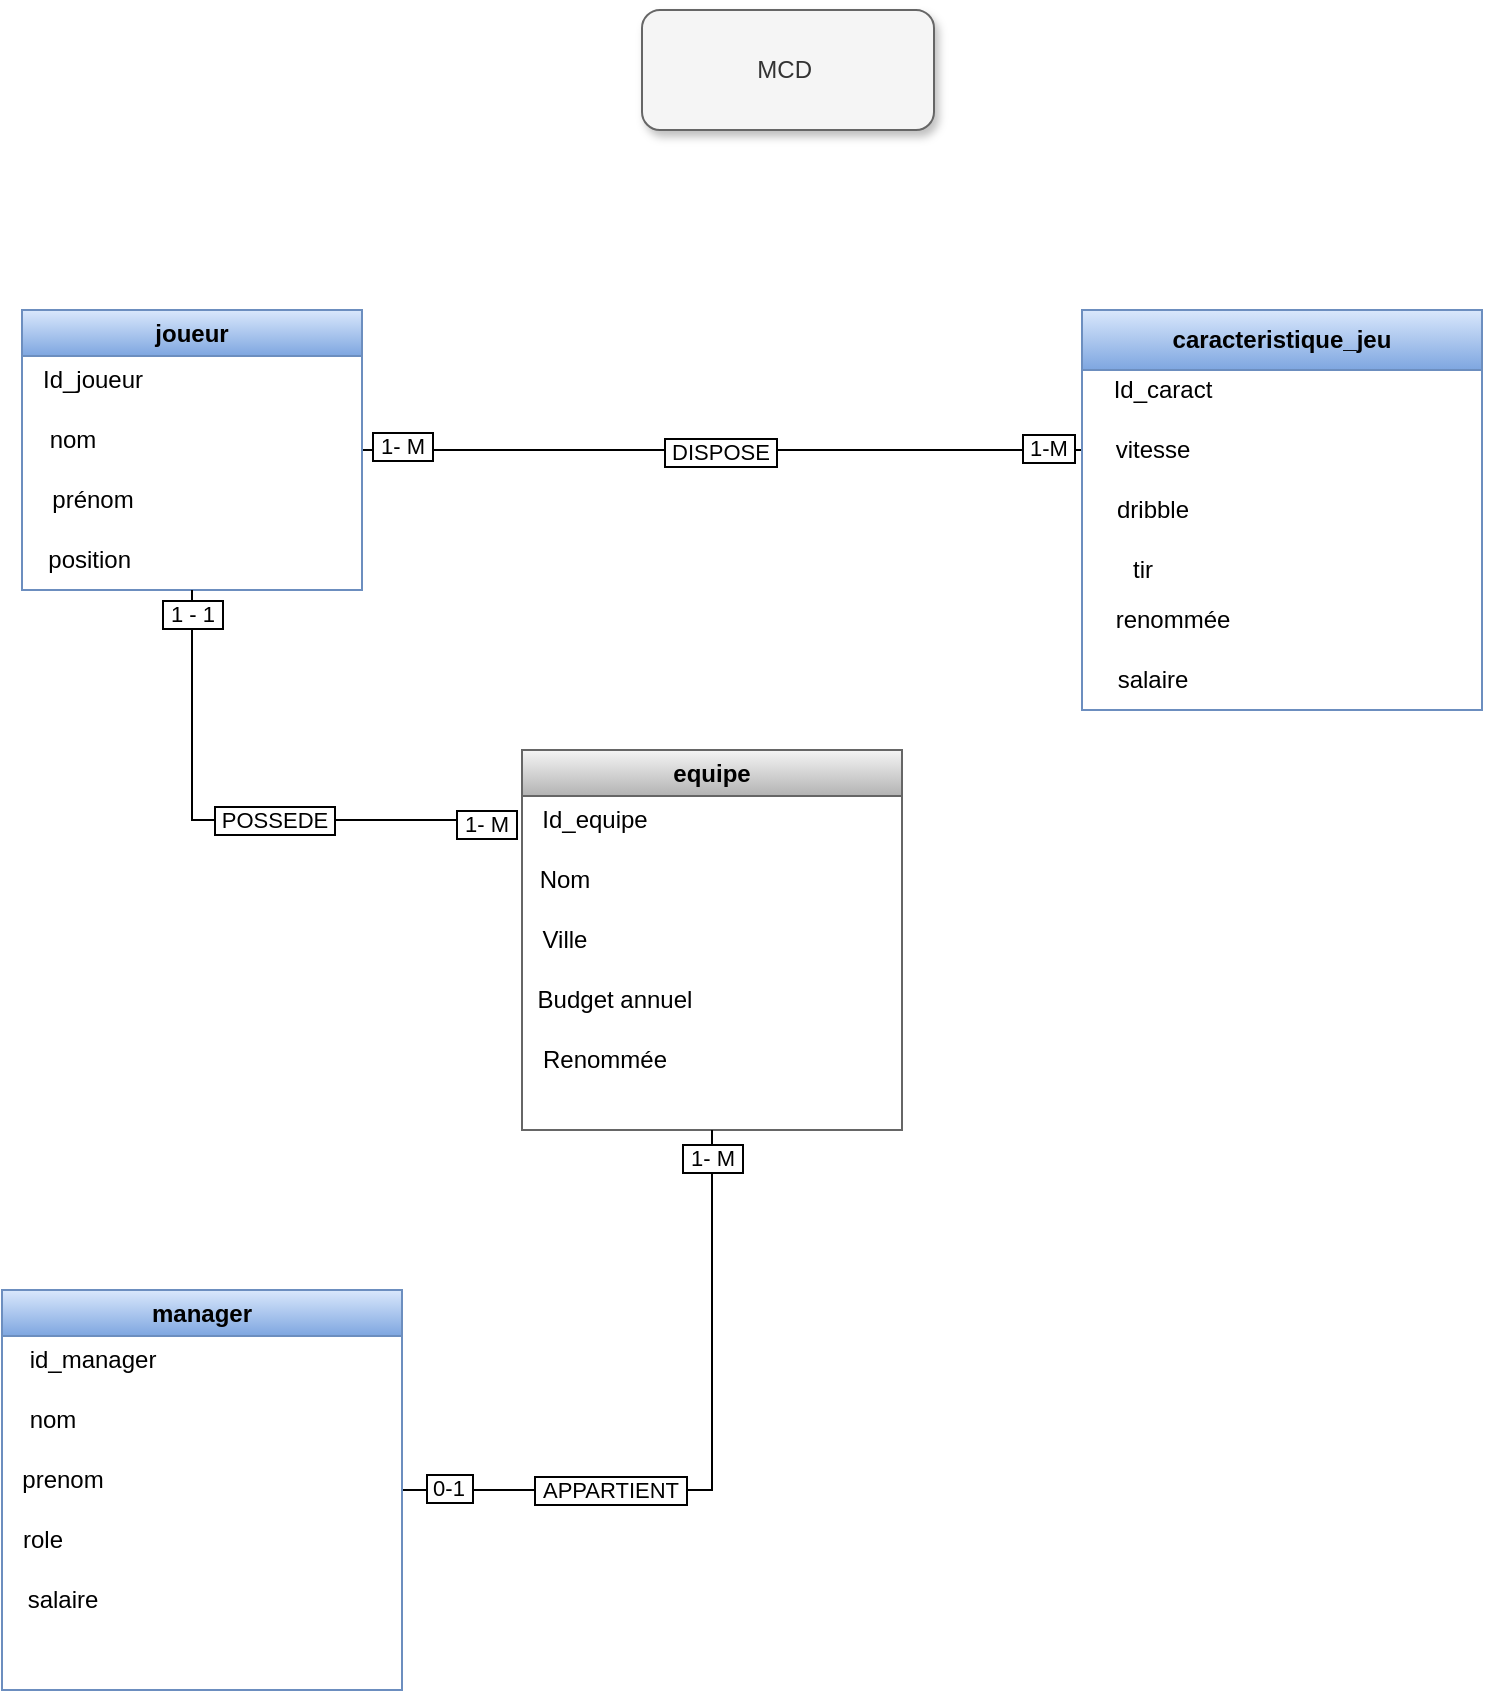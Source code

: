 <mxfile version="21.1.2" type="device" pages="5">
  <diagram name="MCD" id="FoD3ugIlQKQzYnNWBaZu">
    <mxGraphModel dx="1091" dy="638" grid="1" gridSize="10" guides="1" tooltips="1" connect="1" arrows="1" fold="1" page="1" pageScale="1" pageWidth="827" pageHeight="1169" math="0" shadow="0">
      <root>
        <mxCell id="0" />
        <mxCell id="1" parent="0" />
        <mxCell id="hZc3FPvOO6xsJh4Nb4Gx-1" value="MCD&amp;nbsp;" style="rounded=1;whiteSpace=wrap;html=1;align=center;fillColor=#f5f5f5;fontColor=#333333;strokeColor=#666666;shadow=1;" vertex="1" parent="1">
          <mxGeometry x="350" width="146" height="60" as="geometry" />
        </mxCell>
        <mxCell id="hZc3FPvOO6xsJh4Nb4Gx-2" value="equipe" style="swimlane;whiteSpace=wrap;html=1;fillColor=#f5f5f5;gradientColor=#b3b3b3;strokeColor=#666666;" vertex="1" parent="1">
          <mxGeometry x="290" y="370" width="190" height="190" as="geometry" />
        </mxCell>
        <mxCell id="hZc3FPvOO6xsJh4Nb4Gx-3" value="Nom" style="text;html=1;align=center;verticalAlign=middle;resizable=0;points=[];autosize=1;strokeColor=none;fillColor=none;" vertex="1" parent="hZc3FPvOO6xsJh4Nb4Gx-2">
          <mxGeometry x="-4" y="50" width="50" height="30" as="geometry" />
        </mxCell>
        <mxCell id="hZc3FPvOO6xsJh4Nb4Gx-5" value="Ville" style="text;html=1;align=center;verticalAlign=middle;resizable=0;points=[];autosize=1;strokeColor=none;fillColor=none;" vertex="1" parent="hZc3FPvOO6xsJh4Nb4Gx-2">
          <mxGeometry x="-4" y="80" width="50" height="30" as="geometry" />
        </mxCell>
        <mxCell id="hZc3FPvOO6xsJh4Nb4Gx-6" value="Budget annuel" style="text;html=1;align=center;verticalAlign=middle;resizable=0;points=[];autosize=1;strokeColor=none;fillColor=none;" vertex="1" parent="hZc3FPvOO6xsJh4Nb4Gx-2">
          <mxGeometry x="-4" y="110" width="100" height="30" as="geometry" />
        </mxCell>
        <mxCell id="hZc3FPvOO6xsJh4Nb4Gx-7" value="Renommée" style="text;html=1;align=center;verticalAlign=middle;resizable=0;points=[];autosize=1;strokeColor=none;fillColor=none;" vertex="1" parent="hZc3FPvOO6xsJh4Nb4Gx-2">
          <mxGeometry x="-4" y="140" width="90" height="30" as="geometry" />
        </mxCell>
        <mxCell id="hZc3FPvOO6xsJh4Nb4Gx-16" value="Id_equipe" style="text;html=1;align=center;verticalAlign=middle;resizable=0;points=[];autosize=1;strokeColor=none;fillColor=none;" vertex="1" parent="hZc3FPvOO6xsJh4Nb4Gx-2">
          <mxGeometry x="-4" y="20" width="80" height="30" as="geometry" />
        </mxCell>
        <mxCell id="_kCvGKAG-KvqUH6qsrrB-2" style="edgeStyle=orthogonalEdgeStyle;rounded=0;orthogonalLoop=1;jettySize=auto;html=1;endArrow=none;endFill=0;" edge="1" parent="1" source="hZc3FPvOO6xsJh4Nb4Gx-8">
          <mxGeometry relative="1" as="geometry">
            <mxPoint x="570" y="220" as="targetPoint" />
          </mxGeometry>
        </mxCell>
        <mxCell id="_kCvGKAG-KvqUH6qsrrB-3" value="&amp;nbsp;DISPOSE&amp;nbsp;" style="edgeLabel;html=1;align=center;verticalAlign=middle;resizable=0;points=[];labelBorderColor=default;" vertex="1" connectable="0" parent="_kCvGKAG-KvqUH6qsrrB-2">
          <mxGeometry x="0.152" relative="1" as="geometry">
            <mxPoint x="-28" as="offset" />
          </mxGeometry>
        </mxCell>
        <mxCell id="_kCvGKAG-KvqUH6qsrrB-11" value="&amp;nbsp;1- M&amp;nbsp;" style="edgeLabel;html=1;align=center;verticalAlign=middle;resizable=0;points=[];labelBorderColor=default;" vertex="1" connectable="0" parent="_kCvGKAG-KvqUH6qsrrB-2">
          <mxGeometry x="-0.935" y="2" relative="1" as="geometry">
            <mxPoint x="8" as="offset" />
          </mxGeometry>
        </mxCell>
        <mxCell id="_kCvGKAG-KvqUH6qsrrB-12" value="&amp;nbsp;1-M&amp;nbsp;" style="edgeLabel;html=1;align=center;verticalAlign=middle;resizable=0;points=[];labelBorderColor=default;" vertex="1" connectable="0" parent="_kCvGKAG-KvqUH6qsrrB-2">
          <mxGeometry x="0.907" y="1" relative="1" as="geometry">
            <mxPoint as="offset" />
          </mxGeometry>
        </mxCell>
        <mxCell id="hZc3FPvOO6xsJh4Nb4Gx-8" value="joueur" style="swimlane;whiteSpace=wrap;html=1;fillColor=#dae8fc;gradientColor=#7ea6e0;strokeColor=#6c8ebf;" vertex="1" parent="1">
          <mxGeometry x="40" y="150" width="170" height="140" as="geometry" />
        </mxCell>
        <mxCell id="hZc3FPvOO6xsJh4Nb4Gx-10" value="Id_joueur" style="text;html=1;align=center;verticalAlign=middle;resizable=0;points=[];autosize=1;strokeColor=none;fillColor=none;" vertex="1" parent="hZc3FPvOO6xsJh4Nb4Gx-8">
          <mxGeometry y="20" width="70" height="30" as="geometry" />
        </mxCell>
        <mxCell id="hZc3FPvOO6xsJh4Nb4Gx-11" value="nom" style="text;html=1;align=center;verticalAlign=middle;resizable=0;points=[];autosize=1;strokeColor=none;fillColor=none;" vertex="1" parent="hZc3FPvOO6xsJh4Nb4Gx-8">
          <mxGeometry y="50" width="50" height="30" as="geometry" />
        </mxCell>
        <mxCell id="hZc3FPvOO6xsJh4Nb4Gx-12" value="prénom" style="text;html=1;align=center;verticalAlign=middle;resizable=0;points=[];autosize=1;strokeColor=none;fillColor=none;" vertex="1" parent="hZc3FPvOO6xsJh4Nb4Gx-8">
          <mxGeometry x="5" y="80" width="60" height="30" as="geometry" />
        </mxCell>
        <mxCell id="hZc3FPvOO6xsJh4Nb4Gx-13" value="position&amp;nbsp;" style="text;html=1;align=center;verticalAlign=middle;resizable=0;points=[];autosize=1;strokeColor=none;fillColor=none;" vertex="1" parent="hZc3FPvOO6xsJh4Nb4Gx-8">
          <mxGeometry y="110" width="70" height="30" as="geometry" />
        </mxCell>
        <mxCell id="hZc3FPvOO6xsJh4Nb4Gx-17" value="caracteristique_jeu" style="swimlane;whiteSpace=wrap;html=1;align=center;startSize=30;fillColor=#dae8fc;gradientColor=#7ea6e0;strokeColor=#6c8ebf;" vertex="1" parent="1">
          <mxGeometry x="570" y="150" width="200" height="200" as="geometry" />
        </mxCell>
        <mxCell id="hZc3FPvOO6xsJh4Nb4Gx-19" value="Id_caract" style="text;html=1;align=center;verticalAlign=middle;resizable=0;points=[];autosize=1;strokeColor=none;fillColor=none;" vertex="1" parent="hZc3FPvOO6xsJh4Nb4Gx-17">
          <mxGeometry x="5" y="25" width="70" height="30" as="geometry" />
        </mxCell>
        <mxCell id="hZc3FPvOO6xsJh4Nb4Gx-20" value="vitesse" style="text;html=1;align=center;verticalAlign=middle;resizable=0;points=[];autosize=1;strokeColor=none;fillColor=none;" vertex="1" parent="hZc3FPvOO6xsJh4Nb4Gx-17">
          <mxGeometry x="5" y="55" width="60" height="30" as="geometry" />
        </mxCell>
        <mxCell id="hZc3FPvOO6xsJh4Nb4Gx-21" value="dribble" style="text;html=1;align=center;verticalAlign=middle;resizable=0;points=[];autosize=1;strokeColor=none;fillColor=none;" vertex="1" parent="hZc3FPvOO6xsJh4Nb4Gx-17">
          <mxGeometry x="5" y="85" width="60" height="30" as="geometry" />
        </mxCell>
        <mxCell id="hZc3FPvOO6xsJh4Nb4Gx-22" value="tir" style="text;html=1;align=center;verticalAlign=middle;resizable=0;points=[];autosize=1;strokeColor=none;fillColor=none;" vertex="1" parent="hZc3FPvOO6xsJh4Nb4Gx-17">
          <mxGeometry x="15" y="115" width="30" height="30" as="geometry" />
        </mxCell>
        <mxCell id="hZc3FPvOO6xsJh4Nb4Gx-23" value="renommée" style="text;html=1;align=center;verticalAlign=middle;resizable=0;points=[];autosize=1;strokeColor=none;fillColor=none;" vertex="1" parent="hZc3FPvOO6xsJh4Nb4Gx-17">
          <mxGeometry x="5" y="140" width="80" height="30" as="geometry" />
        </mxCell>
        <mxCell id="hZc3FPvOO6xsJh4Nb4Gx-24" value="salaire" style="text;html=1;align=center;verticalAlign=middle;resizable=0;points=[];autosize=1;strokeColor=none;fillColor=none;" vertex="1" parent="hZc3FPvOO6xsJh4Nb4Gx-17">
          <mxGeometry x="5" y="170" width="60" height="30" as="geometry" />
        </mxCell>
        <mxCell id="_kCvGKAG-KvqUH6qsrrB-4" style="edgeStyle=orthogonalEdgeStyle;rounded=0;orthogonalLoop=1;jettySize=auto;html=1;entryX=0.5;entryY=1;entryDx=0;entryDy=0;endArrow=none;endFill=0;" edge="1" parent="1" source="hZc3FPvOO6xsJh4Nb4Gx-26" target="hZc3FPvOO6xsJh4Nb4Gx-2">
          <mxGeometry relative="1" as="geometry" />
        </mxCell>
        <mxCell id="_kCvGKAG-KvqUH6qsrrB-5" value="&amp;nbsp;APPARTIENT&amp;nbsp;" style="edgeLabel;html=1;align=center;verticalAlign=middle;resizable=0;points=[];labelBorderColor=default;" vertex="1" connectable="0" parent="_kCvGKAG-KvqUH6qsrrB-4">
          <mxGeometry x="-0.383" relative="1" as="geometry">
            <mxPoint as="offset" />
          </mxGeometry>
        </mxCell>
        <mxCell id="_kCvGKAG-KvqUH6qsrrB-6" value="&amp;nbsp;0-1&amp;nbsp;" style="edgeLabel;html=1;align=center;verticalAlign=middle;resizable=0;points=[];labelBorderColor=default;" vertex="1" connectable="0" parent="_kCvGKAG-KvqUH6qsrrB-4">
          <mxGeometry x="-0.866" y="1" relative="1" as="geometry">
            <mxPoint as="offset" />
          </mxGeometry>
        </mxCell>
        <mxCell id="_kCvGKAG-KvqUH6qsrrB-7" value="&amp;nbsp;1- M&amp;nbsp;" style="edgeLabel;html=1;align=center;verticalAlign=middle;resizable=0;points=[];labelBorderColor=default;" vertex="1" connectable="0" parent="_kCvGKAG-KvqUH6qsrrB-4">
          <mxGeometry x="0.919" relative="1" as="geometry">
            <mxPoint as="offset" />
          </mxGeometry>
        </mxCell>
        <mxCell id="hZc3FPvOO6xsJh4Nb4Gx-26" value="manager" style="swimlane;whiteSpace=wrap;html=1;fillColor=#dae8fc;gradientColor=#7ea6e0;strokeColor=#6c8ebf;" vertex="1" parent="1">
          <mxGeometry x="30" y="640" width="200" height="200" as="geometry" />
        </mxCell>
        <mxCell id="hZc3FPvOO6xsJh4Nb4Gx-27" value="nom" style="text;html=1;align=center;verticalAlign=middle;resizable=0;points=[];autosize=1;strokeColor=none;fillColor=none;" vertex="1" parent="hZc3FPvOO6xsJh4Nb4Gx-26">
          <mxGeometry y="50" width="50" height="30" as="geometry" />
        </mxCell>
        <mxCell id="hZc3FPvOO6xsJh4Nb4Gx-28" value="prenom" style="text;html=1;align=center;verticalAlign=middle;resizable=0;points=[];autosize=1;strokeColor=none;fillColor=none;" vertex="1" parent="hZc3FPvOO6xsJh4Nb4Gx-26">
          <mxGeometry y="80" width="60" height="30" as="geometry" />
        </mxCell>
        <mxCell id="hZc3FPvOO6xsJh4Nb4Gx-29" value="role" style="text;html=1;align=center;verticalAlign=middle;resizable=0;points=[];autosize=1;strokeColor=none;fillColor=none;" vertex="1" parent="hZc3FPvOO6xsJh4Nb4Gx-26">
          <mxGeometry y="110" width="40" height="30" as="geometry" />
        </mxCell>
        <mxCell id="hZc3FPvOO6xsJh4Nb4Gx-30" value="salaire" style="text;html=1;align=center;verticalAlign=middle;resizable=0;points=[];autosize=1;strokeColor=none;fillColor=none;" vertex="1" parent="hZc3FPvOO6xsJh4Nb4Gx-26">
          <mxGeometry y="140" width="60" height="30" as="geometry" />
        </mxCell>
        <mxCell id="hZc3FPvOO6xsJh4Nb4Gx-33" value="id_manager" style="text;html=1;align=center;verticalAlign=middle;resizable=0;points=[];autosize=1;strokeColor=none;fillColor=none;" vertex="1" parent="hZc3FPvOO6xsJh4Nb4Gx-26">
          <mxGeometry y="20" width="90" height="30" as="geometry" />
        </mxCell>
        <mxCell id="hZc3FPvOO6xsJh4Nb4Gx-31" style="edgeStyle=orthogonalEdgeStyle;rounded=0;orthogonalLoop=1;jettySize=auto;html=1;entryX=0.5;entryY=1;entryDx=0;entryDy=0;startArrow=none;startFill=0;endArrow=none;endFill=0;" edge="1" parent="1" source="hZc3FPvOO6xsJh4Nb4Gx-16" target="hZc3FPvOO6xsJh4Nb4Gx-8">
          <mxGeometry relative="1" as="geometry" />
        </mxCell>
        <mxCell id="hZc3FPvOO6xsJh4Nb4Gx-32" value="&amp;nbsp;POSSEDE&amp;nbsp;" style="edgeLabel;html=1;align=center;verticalAlign=middle;resizable=0;points=[];labelBorderColor=default;" vertex="1" connectable="0" parent="hZc3FPvOO6xsJh4Nb4Gx-31">
          <mxGeometry x="-0.128" relative="1" as="geometry">
            <mxPoint as="offset" />
          </mxGeometry>
        </mxCell>
        <mxCell id="_kCvGKAG-KvqUH6qsrrB-9" value="&amp;nbsp;1- M&amp;nbsp;" style="edgeLabel;html=1;align=center;verticalAlign=middle;resizable=0;points=[];labelBorderColor=default;" vertex="1" connectable="0" parent="hZc3FPvOO6xsJh4Nb4Gx-31">
          <mxGeometry x="-0.896" y="2" relative="1" as="geometry">
            <mxPoint as="offset" />
          </mxGeometry>
        </mxCell>
        <mxCell id="_kCvGKAG-KvqUH6qsrrB-10" value="&amp;nbsp;1 - 1&amp;nbsp;" style="edgeLabel;html=1;align=center;verticalAlign=middle;resizable=0;points=[];labelBorderColor=default;" vertex="1" connectable="0" parent="hZc3FPvOO6xsJh4Nb4Gx-31">
          <mxGeometry x="0.918" relative="1" as="geometry">
            <mxPoint as="offset" />
          </mxGeometry>
        </mxCell>
      </root>
    </mxGraphModel>
  </diagram>
  <diagram id="D2qFKNXhurbEAp_fibPn" name="MLD">
    <mxGraphModel dx="863" dy="505" grid="1" gridSize="10" guides="1" tooltips="1" connect="1" arrows="1" fold="1" page="1" pageScale="1" pageWidth="827" pageHeight="1169" math="0" shadow="0">
      <root>
        <mxCell id="0" />
        <mxCell id="1" parent="0" />
        <mxCell id="Ehj2Xsj6_KU37PwzDA-y-1" value="MLD" style="rounded=1;whiteSpace=wrap;html=1;align=center;fillColor=#f5f5f5;fontColor=#333333;strokeColor=#666666;shadow=1;" vertex="1" parent="1">
          <mxGeometry x="350" width="146" height="60" as="geometry" />
        </mxCell>
        <mxCell id="Ehj2Xsj6_KU37PwzDA-y-2" value="equipe" style="swimlane;whiteSpace=wrap;html=1;fillColor=#f5f5f5;gradientColor=#b3b3b3;strokeColor=#666666;" vertex="1" parent="1">
          <mxGeometry x="290" y="370" width="190" height="190" as="geometry" />
        </mxCell>
        <mxCell id="Ehj2Xsj6_KU37PwzDA-y-3" value="Nom" style="text;html=1;align=center;verticalAlign=middle;resizable=0;points=[];autosize=1;strokeColor=none;fillColor=none;" vertex="1" parent="Ehj2Xsj6_KU37PwzDA-y-2">
          <mxGeometry x="-4" y="50" width="50" height="30" as="geometry" />
        </mxCell>
        <mxCell id="Ehj2Xsj6_KU37PwzDA-y-4" value="Ville" style="text;html=1;align=center;verticalAlign=middle;resizable=0;points=[];autosize=1;strokeColor=none;fillColor=none;" vertex="1" parent="Ehj2Xsj6_KU37PwzDA-y-2">
          <mxGeometry x="-4" y="80" width="50" height="30" as="geometry" />
        </mxCell>
        <mxCell id="Ehj2Xsj6_KU37PwzDA-y-5" value="Budget annuel" style="text;html=1;align=center;verticalAlign=middle;resizable=0;points=[];autosize=1;strokeColor=none;fillColor=none;" vertex="1" parent="Ehj2Xsj6_KU37PwzDA-y-2">
          <mxGeometry x="-4" y="110" width="100" height="30" as="geometry" />
        </mxCell>
        <mxCell id="Ehj2Xsj6_KU37PwzDA-y-6" value="Renommée" style="text;html=1;align=center;verticalAlign=middle;resizable=0;points=[];autosize=1;strokeColor=none;fillColor=none;" vertex="1" parent="Ehj2Xsj6_KU37PwzDA-y-2">
          <mxGeometry x="-4" y="140" width="90" height="30" as="geometry" />
        </mxCell>
        <mxCell id="Ehj2Xsj6_KU37PwzDA-y-7" value="Id_equipe" style="text;html=1;align=center;verticalAlign=middle;resizable=0;points=[];autosize=1;strokeColor=none;fillColor=none;" vertex="1" parent="Ehj2Xsj6_KU37PwzDA-y-2">
          <mxGeometry x="-4" y="20" width="80" height="30" as="geometry" />
        </mxCell>
        <mxCell id="Ehj2Xsj6_KU37PwzDA-y-8" style="edgeStyle=orthogonalEdgeStyle;rounded=0;orthogonalLoop=1;jettySize=auto;html=1;endArrow=none;endFill=0;" edge="1" parent="1" source="Ehj2Xsj6_KU37PwzDA-y-12">
          <mxGeometry relative="1" as="geometry">
            <mxPoint x="570" y="220" as="targetPoint" />
          </mxGeometry>
        </mxCell>
        <mxCell id="Ehj2Xsj6_KU37PwzDA-y-9" value="&amp;nbsp;DISPOSE&amp;nbsp;" style="edgeLabel;html=1;align=center;verticalAlign=middle;resizable=0;points=[];labelBorderColor=default;" vertex="1" connectable="0" parent="Ehj2Xsj6_KU37PwzDA-y-8">
          <mxGeometry x="0.152" relative="1" as="geometry">
            <mxPoint x="-28" as="offset" />
          </mxGeometry>
        </mxCell>
        <mxCell id="Ehj2Xsj6_KU37PwzDA-y-10" value="&amp;nbsp;1- M&amp;nbsp;" style="edgeLabel;html=1;align=center;verticalAlign=middle;resizable=0;points=[];labelBorderColor=default;" vertex="1" connectable="0" parent="Ehj2Xsj6_KU37PwzDA-y-8">
          <mxGeometry x="-0.935" y="2" relative="1" as="geometry">
            <mxPoint x="8" as="offset" />
          </mxGeometry>
        </mxCell>
        <mxCell id="Ehj2Xsj6_KU37PwzDA-y-11" value="&amp;nbsp;1-M&amp;nbsp;" style="edgeLabel;html=1;align=center;verticalAlign=middle;resizable=0;points=[];labelBorderColor=default;" vertex="1" connectable="0" parent="Ehj2Xsj6_KU37PwzDA-y-8">
          <mxGeometry x="0.907" y="1" relative="1" as="geometry">
            <mxPoint as="offset" />
          </mxGeometry>
        </mxCell>
        <mxCell id="Ehj2Xsj6_KU37PwzDA-y-12" value="joueur" style="swimlane;whiteSpace=wrap;html=1;fillColor=#dae8fc;gradientColor=#7ea6e0;strokeColor=#6c8ebf;" vertex="1" parent="1">
          <mxGeometry x="40" y="150" width="170" height="140" as="geometry" />
        </mxCell>
        <mxCell id="Ehj2Xsj6_KU37PwzDA-y-13" value="Id_joueur" style="text;html=1;align=center;verticalAlign=middle;resizable=0;points=[];autosize=1;strokeColor=none;fillColor=none;" vertex="1" parent="Ehj2Xsj6_KU37PwzDA-y-12">
          <mxGeometry y="20" width="70" height="30" as="geometry" />
        </mxCell>
        <mxCell id="Ehj2Xsj6_KU37PwzDA-y-14" value="nom" style="text;html=1;align=center;verticalAlign=middle;resizable=0;points=[];autosize=1;strokeColor=none;fillColor=none;" vertex="1" parent="Ehj2Xsj6_KU37PwzDA-y-12">
          <mxGeometry y="50" width="50" height="30" as="geometry" />
        </mxCell>
        <mxCell id="Ehj2Xsj6_KU37PwzDA-y-15" value="prénom" style="text;html=1;align=center;verticalAlign=middle;resizable=0;points=[];autosize=1;strokeColor=none;fillColor=none;" vertex="1" parent="Ehj2Xsj6_KU37PwzDA-y-12">
          <mxGeometry x="5" y="80" width="60" height="30" as="geometry" />
        </mxCell>
        <mxCell id="Ehj2Xsj6_KU37PwzDA-y-16" value="position&amp;nbsp;" style="text;html=1;align=center;verticalAlign=middle;resizable=0;points=[];autosize=1;strokeColor=none;fillColor=none;" vertex="1" parent="Ehj2Xsj6_KU37PwzDA-y-12">
          <mxGeometry y="110" width="70" height="30" as="geometry" />
        </mxCell>
        <mxCell id="Ehj2Xsj6_KU37PwzDA-y-17" value="caracteristique_jeu" style="swimlane;whiteSpace=wrap;html=1;align=center;startSize=30;fillColor=#dae8fc;gradientColor=#7ea6e0;strokeColor=#6c8ebf;" vertex="1" parent="1">
          <mxGeometry x="570" y="150" width="200" height="200" as="geometry" />
        </mxCell>
        <mxCell id="Ehj2Xsj6_KU37PwzDA-y-18" value="Id_caract" style="text;html=1;align=center;verticalAlign=middle;resizable=0;points=[];autosize=1;strokeColor=none;fillColor=none;" vertex="1" parent="Ehj2Xsj6_KU37PwzDA-y-17">
          <mxGeometry x="5" y="25" width="70" height="30" as="geometry" />
        </mxCell>
        <mxCell id="Ehj2Xsj6_KU37PwzDA-y-19" value="vitesse" style="text;html=1;align=center;verticalAlign=middle;resizable=0;points=[];autosize=1;strokeColor=none;fillColor=none;" vertex="1" parent="Ehj2Xsj6_KU37PwzDA-y-17">
          <mxGeometry x="5" y="55" width="60" height="30" as="geometry" />
        </mxCell>
        <mxCell id="Ehj2Xsj6_KU37PwzDA-y-20" value="dribble" style="text;html=1;align=center;verticalAlign=middle;resizable=0;points=[];autosize=1;strokeColor=none;fillColor=none;" vertex="1" parent="Ehj2Xsj6_KU37PwzDA-y-17">
          <mxGeometry x="5" y="85" width="60" height="30" as="geometry" />
        </mxCell>
        <mxCell id="Ehj2Xsj6_KU37PwzDA-y-21" value="tir" style="text;html=1;align=center;verticalAlign=middle;resizable=0;points=[];autosize=1;strokeColor=none;fillColor=none;" vertex="1" parent="Ehj2Xsj6_KU37PwzDA-y-17">
          <mxGeometry x="15" y="115" width="30" height="30" as="geometry" />
        </mxCell>
        <mxCell id="Ehj2Xsj6_KU37PwzDA-y-22" value="renommée" style="text;html=1;align=center;verticalAlign=middle;resizable=0;points=[];autosize=1;strokeColor=none;fillColor=none;" vertex="1" parent="Ehj2Xsj6_KU37PwzDA-y-17">
          <mxGeometry x="5" y="140" width="80" height="30" as="geometry" />
        </mxCell>
        <mxCell id="Ehj2Xsj6_KU37PwzDA-y-23" value="salaire" style="text;html=1;align=center;verticalAlign=middle;resizable=0;points=[];autosize=1;strokeColor=none;fillColor=none;" vertex="1" parent="Ehj2Xsj6_KU37PwzDA-y-17">
          <mxGeometry x="5" y="170" width="60" height="30" as="geometry" />
        </mxCell>
        <mxCell id="Ehj2Xsj6_KU37PwzDA-y-24" style="edgeStyle=orthogonalEdgeStyle;rounded=0;orthogonalLoop=1;jettySize=auto;html=1;entryX=0.5;entryY=1;entryDx=0;entryDy=0;endArrow=none;endFill=0;" edge="1" parent="1" source="Ehj2Xsj6_KU37PwzDA-y-28" target="Ehj2Xsj6_KU37PwzDA-y-2">
          <mxGeometry relative="1" as="geometry" />
        </mxCell>
        <mxCell id="Ehj2Xsj6_KU37PwzDA-y-25" value="&amp;nbsp;APPARTIENT&amp;nbsp;" style="edgeLabel;html=1;align=center;verticalAlign=middle;resizable=0;points=[];labelBorderColor=default;" vertex="1" connectable="0" parent="Ehj2Xsj6_KU37PwzDA-y-24">
          <mxGeometry x="-0.383" relative="1" as="geometry">
            <mxPoint as="offset" />
          </mxGeometry>
        </mxCell>
        <mxCell id="Ehj2Xsj6_KU37PwzDA-y-26" value="&amp;nbsp;0-1&amp;nbsp;" style="edgeLabel;html=1;align=center;verticalAlign=middle;resizable=0;points=[];labelBorderColor=default;" vertex="1" connectable="0" parent="Ehj2Xsj6_KU37PwzDA-y-24">
          <mxGeometry x="-0.866" y="1" relative="1" as="geometry">
            <mxPoint as="offset" />
          </mxGeometry>
        </mxCell>
        <mxCell id="Ehj2Xsj6_KU37PwzDA-y-27" value="&amp;nbsp;1- M&amp;nbsp;" style="edgeLabel;html=1;align=center;verticalAlign=middle;resizable=0;points=[];labelBorderColor=default;" vertex="1" connectable="0" parent="Ehj2Xsj6_KU37PwzDA-y-24">
          <mxGeometry x="0.919" relative="1" as="geometry">
            <mxPoint as="offset" />
          </mxGeometry>
        </mxCell>
        <mxCell id="Ehj2Xsj6_KU37PwzDA-y-28" value="manager" style="swimlane;whiteSpace=wrap;html=1;fillColor=#dae8fc;gradientColor=#7ea6e0;strokeColor=#6c8ebf;" vertex="1" parent="1">
          <mxGeometry x="30" y="640" width="200" height="200" as="geometry" />
        </mxCell>
        <mxCell id="Ehj2Xsj6_KU37PwzDA-y-29" value="nom" style="text;html=1;align=center;verticalAlign=middle;resizable=0;points=[];autosize=1;strokeColor=none;fillColor=none;" vertex="1" parent="Ehj2Xsj6_KU37PwzDA-y-28">
          <mxGeometry y="50" width="50" height="30" as="geometry" />
        </mxCell>
        <mxCell id="Ehj2Xsj6_KU37PwzDA-y-30" value="prenom" style="text;html=1;align=center;verticalAlign=middle;resizable=0;points=[];autosize=1;strokeColor=none;fillColor=none;" vertex="1" parent="Ehj2Xsj6_KU37PwzDA-y-28">
          <mxGeometry y="80" width="60" height="30" as="geometry" />
        </mxCell>
        <mxCell id="Ehj2Xsj6_KU37PwzDA-y-31" value="role" style="text;html=1;align=center;verticalAlign=middle;resizable=0;points=[];autosize=1;strokeColor=none;fillColor=none;" vertex="1" parent="Ehj2Xsj6_KU37PwzDA-y-28">
          <mxGeometry y="110" width="40" height="30" as="geometry" />
        </mxCell>
        <mxCell id="Ehj2Xsj6_KU37PwzDA-y-32" value="salaire" style="text;html=1;align=center;verticalAlign=middle;resizable=0;points=[];autosize=1;strokeColor=none;fillColor=none;" vertex="1" parent="Ehj2Xsj6_KU37PwzDA-y-28">
          <mxGeometry y="140" width="60" height="30" as="geometry" />
        </mxCell>
        <mxCell id="Ehj2Xsj6_KU37PwzDA-y-33" value="id_manager" style="text;html=1;align=center;verticalAlign=middle;resizable=0;points=[];autosize=1;strokeColor=none;fillColor=none;" vertex="1" parent="Ehj2Xsj6_KU37PwzDA-y-28">
          <mxGeometry y="20" width="90" height="30" as="geometry" />
        </mxCell>
        <mxCell id="Ehj2Xsj6_KU37PwzDA-y-34" style="edgeStyle=orthogonalEdgeStyle;rounded=0;orthogonalLoop=1;jettySize=auto;html=1;entryX=0.5;entryY=1;entryDx=0;entryDy=0;startArrow=none;startFill=0;endArrow=none;endFill=0;" edge="1" parent="1" source="Ehj2Xsj6_KU37PwzDA-y-7" target="Ehj2Xsj6_KU37PwzDA-y-12">
          <mxGeometry relative="1" as="geometry" />
        </mxCell>
        <mxCell id="Ehj2Xsj6_KU37PwzDA-y-35" value="&amp;nbsp;POSSEDE&amp;nbsp;" style="edgeLabel;html=1;align=center;verticalAlign=middle;resizable=0;points=[];labelBorderColor=default;" vertex="1" connectable="0" parent="Ehj2Xsj6_KU37PwzDA-y-34">
          <mxGeometry x="-0.128" relative="1" as="geometry">
            <mxPoint as="offset" />
          </mxGeometry>
        </mxCell>
        <mxCell id="Ehj2Xsj6_KU37PwzDA-y-36" value="&amp;nbsp;1- M&amp;nbsp;" style="edgeLabel;html=1;align=center;verticalAlign=middle;resizable=0;points=[];labelBorderColor=default;" vertex="1" connectable="0" parent="Ehj2Xsj6_KU37PwzDA-y-34">
          <mxGeometry x="-0.896" y="2" relative="1" as="geometry">
            <mxPoint as="offset" />
          </mxGeometry>
        </mxCell>
        <mxCell id="Ehj2Xsj6_KU37PwzDA-y-37" value="&amp;nbsp;1 - 1&amp;nbsp;" style="edgeLabel;html=1;align=center;verticalAlign=middle;resizable=0;points=[];labelBorderColor=default;" vertex="1" connectable="0" parent="Ehj2Xsj6_KU37PwzDA-y-34">
          <mxGeometry x="0.918" relative="1" as="geometry">
            <mxPoint as="offset" />
          </mxGeometry>
        </mxCell>
      </root>
    </mxGraphModel>
  </diagram>
  <diagram id="pen0SMiNNvEhBjnAocsu" name="Diagramme d&#39;activité">
    <mxGraphModel dx="1050" dy="621" grid="1" gridSize="10" guides="1" tooltips="1" connect="1" arrows="1" fold="1" page="1" pageScale="1" pageWidth="827" pageHeight="1169" math="0" shadow="0">
      <root>
        <mxCell id="0" />
        <mxCell id="1" parent="0" />
        <mxCell id="gshZRCKB8G_pPfZa86l7-1" value="Diagramme d&#39;activité" style="rounded=1;whiteSpace=wrap;html=1;align=center;fillColor=#f5f5f5;fontColor=#333333;strokeColor=#666666;shadow=1;" vertex="1" parent="1">
          <mxGeometry x="350" width="146" height="60" as="geometry" />
        </mxCell>
      </root>
    </mxGraphModel>
  </diagram>
  <diagram id="1vtgdgVej8g8_mRH1btk" name="User Story">
    <mxGraphModel dx="1036" dy="606" grid="1" gridSize="10" guides="1" tooltips="1" connect="1" arrows="1" fold="1" page="1" pageScale="1" pageWidth="827" pageHeight="1169" math="0" shadow="0">
      <root>
        <mxCell id="0" />
        <mxCell id="1" parent="0" />
        <mxCell id="EsrpMm9w2sEo9xkKA3Zb-1" value="User Story" style="rounded=1;whiteSpace=wrap;html=1;align=center;fillColor=#f5f5f5;fontColor=#333333;strokeColor=#666666;shadow=1;" vertex="1" parent="1">
          <mxGeometry x="341" width="146" height="60" as="geometry" />
        </mxCell>
      </root>
    </mxGraphModel>
  </diagram>
  <diagram id="BiKbeWLN1P5wvEvOt4Yk" name=" Use Case">
    <mxGraphModel dx="1050" dy="621" grid="1" gridSize="10" guides="1" tooltips="1" connect="1" arrows="1" fold="1" page="1" pageScale="1" pageWidth="827" pageHeight="1169" math="0" shadow="0">
      <root>
        <mxCell id="0" />
        <mxCell id="1" parent="0" />
        <mxCell id="x_W9FyoIltZYD_HInZb8-1" value="User case" style="rounded=1;whiteSpace=wrap;html=1;align=center;fillColor=#f5f5f5;fontColor=#333333;strokeColor=#666666;shadow=1;" vertex="1" parent="1">
          <mxGeometry x="341" width="146" height="60" as="geometry" />
        </mxCell>
      </root>
    </mxGraphModel>
  </diagram>
</mxfile>
